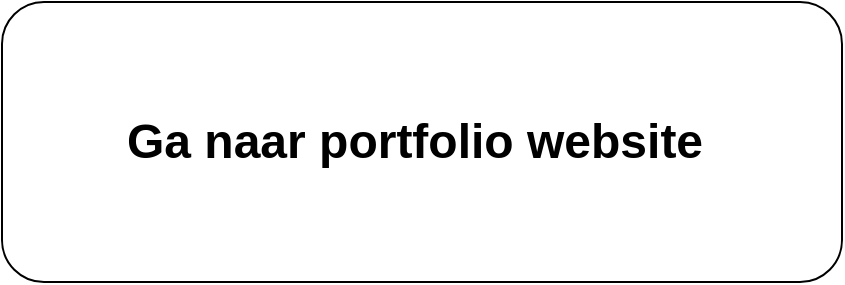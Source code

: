 <mxfile version="20.3.6" type="onedrive" pages="3"><diagram id="MEFzgimhBwPIVu8Bagz2" name="Pagina-2"><mxGraphModel dx="1574" dy="877" grid="1" gridSize="10" guides="1" tooltips="1" connect="1" arrows="1" fold="1" page="1" pageScale="1" pageWidth="827" pageHeight="1169" math="0" shadow="0"><root><mxCell id="0"/><mxCell id="1" parent="0"/><mxCell id="xPPqvnyjlY86EuZiR74m-1" value="" style="rounded=1;whiteSpace=wrap;html=1;" vertex="1" parent="1"><mxGeometry x="204" y="515" width="420" height="140" as="geometry"/></mxCell><mxCell id="xPPqvnyjlY86EuZiR74m-2" value="Ga naar portfolio website" style="text;strokeColor=none;fillColor=none;html=1;fontSize=24;fontStyle=1;verticalAlign=middle;align=center;" vertex="1" parent="1"><mxGeometry x="360" y="565" width="100" height="40" as="geometry"/></mxCell></root></mxGraphModel></diagram><diagram id="j7d5FgYxFE9OokkafCyF" name="Pagina-1"><mxGraphModel dx="2204" dy="1228" grid="1" gridSize="10" guides="1" tooltips="1" connect="1" arrows="1" fold="1" page="1" pageScale="1" pageWidth="827" pageHeight="1169" math="0" shadow="0"><root><mxCell id="0"/><mxCell id="1" parent="0"/><mxCell id="vtmrII_JxuQ5138Tdv51-1" value="" style="rounded=0;whiteSpace=wrap;html=1;" vertex="1" parent="1"><mxGeometry width="820" height="60" as="geometry"/></mxCell><mxCell id="vtmrII_JxuQ5138Tdv51-2" value="" style="rounded=1;whiteSpace=wrap;html=1;" vertex="1" parent="1"><mxGeometry x="690" y="10" width="110" height="40" as="geometry"/></mxCell><mxCell id="vtmrII_JxuQ5138Tdv51-3" value="" style="rounded=1;whiteSpace=wrap;html=1;" vertex="1" parent="1"><mxGeometry x="570" y="10" width="110" height="40" as="geometry"/></mxCell><mxCell id="vtmrII_JxuQ5138Tdv51-4" value="" style="rounded=1;whiteSpace=wrap;html=1;" vertex="1" parent="1"><mxGeometry x="450" y="10" width="110" height="40" as="geometry"/></mxCell><mxCell id="vtmrII_JxuQ5138Tdv51-6" value="" style="ellipse;whiteSpace=wrap;html=1;aspect=fixed;" vertex="1" parent="1"><mxGeometry x="10" y="5" width="50" height="50" as="geometry"/></mxCell><mxCell id="vtmrII_JxuQ5138Tdv51-7" value="Profiel Website" style="text;strokeColor=none;fillColor=none;html=1;fontSize=24;fontStyle=1;verticalAlign=middle;align=center;" vertex="1" parent="1"><mxGeometry x="110" y="10" width="100" height="40" as="geometry"/></mxCell><mxCell id="vtmrII_JxuQ5138Tdv51-8" value="Skills" style="text;strokeColor=none;fillColor=none;html=1;fontSize=24;fontStyle=1;verticalAlign=middle;align=center;" vertex="1" parent="1"><mxGeometry x="575" y="10" width="100" height="40" as="geometry"/></mxCell><mxCell id="vtmrII_JxuQ5138Tdv51-9" value="Profiel" style="text;strokeColor=#666666;fillColor=#f5f5f5;html=1;fontSize=24;fontStyle=1;verticalAlign=middle;align=center;fontColor=#333333;" vertex="1" parent="1"><mxGeometry x="455" y="10" width="100" height="40" as="geometry"/></mxCell><mxCell id="vtmrII_JxuQ5138Tdv51-10" value="Sites" style="text;strokeColor=none;fillColor=none;html=1;fontSize=24;fontStyle=1;verticalAlign=middle;align=center;" vertex="1" parent="1"><mxGeometry x="695" y="10" width="100" height="40" as="geometry"/></mxCell><mxCell id="enRPAGwvnhxDiR0_Q1P4-1" value="" style="ellipse;whiteSpace=wrap;html=1;aspect=fixed;" vertex="1" parent="1"><mxGeometry x="120" y="180" width="170" height="170" as="geometry"/></mxCell><mxCell id="enRPAGwvnhxDiR0_Q1P4-2" value="Naam" style="text;strokeColor=none;fillColor=none;html=1;fontSize=24;fontStyle=1;verticalAlign=middle;align=center;" vertex="1" parent="1"><mxGeometry x="380" y="260" width="100" height="40" as="geometry"/></mxCell><mxCell id="enRPAGwvnhxDiR0_Q1P4-3" value="Wie ben ik" style="text;strokeColor=none;fillColor=none;html=1;fontSize=24;fontStyle=1;verticalAlign=middle;align=center;" vertex="1" parent="1"><mxGeometry x="380" y="410" width="100" height="40" as="geometry"/></mxCell></root></mxGraphModel></diagram><diagram id="dkpQhLrA-QchI6QNnz4Q" name="Pagina-3"><mxGraphModel dx="2004" dy="1116" grid="1" gridSize="10" guides="1" tooltips="1" connect="1" arrows="1" fold="1" page="1" pageScale="1" pageWidth="827" pageHeight="1169" math="0" shadow="0"><root><mxCell id="0"/><mxCell id="1" parent="0"/><mxCell id="KV1zWOldAtpO-vPV8oab-1" value="" style="rounded=0;whiteSpace=wrap;html=1;" vertex="1" parent="1"><mxGeometry width="820" height="60" as="geometry"/></mxCell><mxCell id="KV1zWOldAtpO-vPV8oab-2" value="" style="ellipse;whiteSpace=wrap;html=1;aspect=fixed;" vertex="1" parent="1"><mxGeometry x="10" y="5" width="50" height="50" as="geometry"/></mxCell><mxCell id="KV1zWOldAtpO-vPV8oab-3" value="Profiel Website" style="text;strokeColor=none;fillColor=none;html=1;fontSize=24;fontStyle=1;verticalAlign=middle;align=center;" vertex="1" parent="1"><mxGeometry x="110" y="10" width="100" height="40" as="geometry"/></mxCell><mxCell id="KV1zWOldAtpO-vPV8oab-4" value="Skills" style="text;strokeColor=none;fillColor=none;html=1;fontSize=24;fontStyle=1;verticalAlign=middle;align=center;" vertex="1" parent="1"><mxGeometry x="575" y="10" width="100" height="40" as="geometry"/></mxCell><mxCell id="KV1zWOldAtpO-vPV8oab-5" value="Profiel" style="text;strokeColor=none;fillColor=none;html=1;fontSize=24;fontStyle=1;verticalAlign=middle;align=center;" vertex="1" parent="1"><mxGeometry x="455" y="10" width="100" height="40" as="geometry"/></mxCell><mxCell id="KV1zWOldAtpO-vPV8oab-6" value="Sites" style="text;strokeColor=none;fillColor=none;html=1;fontSize=24;fontStyle=1;verticalAlign=middle;align=center;" vertex="1" parent="1"><mxGeometry x="695" y="10" width="100" height="40" as="geometry"/></mxCell><mxCell id="0GM3R-C3JU4VijHHnL9E-2" value="" style="rounded=1;whiteSpace=wrap;html=1;arcSize=50;" vertex="1" parent="1"><mxGeometry x="180" y="330" width="450" height="60" as="geometry"/></mxCell><mxCell id="0GM3R-C3JU4VijHHnL9E-3" value="" style="rounded=1;whiteSpace=wrap;html=1;arcSize=50;" vertex="1" parent="1"><mxGeometry x="180" y="430" width="450" height="60" as="geometry"/></mxCell><mxCell id="0GM3R-C3JU4VijHHnL9E-4" value="" style="rounded=1;whiteSpace=wrap;html=1;arcSize=50;" vertex="1" parent="1"><mxGeometry x="180" y="520" width="450" height="60" as="geometry"/></mxCell><mxCell id="0GM3R-C3JU4VijHHnL9E-5" value="" style="rounded=1;whiteSpace=wrap;html=1;arcSize=50;" vertex="1" parent="1"><mxGeometry x="180" y="610" width="450" height="60" as="geometry"/></mxCell><mxCell id="0GM3R-C3JU4VijHHnL9E-6" value="Vaardigheden" style="text;strokeColor=none;fillColor=none;html=1;fontSize=24;fontStyle=1;verticalAlign=middle;align=center;" vertex="1" parent="1"><mxGeometry x="350" y="230" width="100" height="40" as="geometry"/></mxCell></root></mxGraphModel></diagram></mxfile>